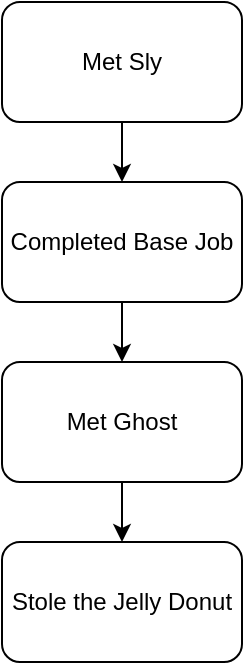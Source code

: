 <mxfile version="20.8.19" type="github">
  <diagram name="Page-1" id="OW0WnlmlemU2NI4hKQ-y">
    <mxGraphModel dx="954" dy="642" grid="1" gridSize="10" guides="1" tooltips="1" connect="1" arrows="1" fold="1" page="1" pageScale="1" pageWidth="850" pageHeight="1100" math="0" shadow="0">
      <root>
        <mxCell id="0" />
        <mxCell id="1" parent="0" />
        <mxCell id="N3PbGnx-wxN7p8F93Ezw-5" style="edgeStyle=orthogonalEdgeStyle;rounded=0;orthogonalLoop=1;jettySize=auto;html=1;exitX=0.5;exitY=1;exitDx=0;exitDy=0;entryX=0.5;entryY=0;entryDx=0;entryDy=0;" edge="1" parent="1" source="N3PbGnx-wxN7p8F93Ezw-1" target="N3PbGnx-wxN7p8F93Ezw-2">
          <mxGeometry relative="1" as="geometry" />
        </mxCell>
        <mxCell id="N3PbGnx-wxN7p8F93Ezw-1" value="Met Sly" style="rounded=1;whiteSpace=wrap;html=1;" vertex="1" parent="1">
          <mxGeometry x="170" y="70" width="120" height="60" as="geometry" />
        </mxCell>
        <mxCell id="N3PbGnx-wxN7p8F93Ezw-6" style="edgeStyle=orthogonalEdgeStyle;rounded=0;orthogonalLoop=1;jettySize=auto;html=1;exitX=0.5;exitY=1;exitDx=0;exitDy=0;entryX=0.5;entryY=0;entryDx=0;entryDy=0;" edge="1" parent="1" source="N3PbGnx-wxN7p8F93Ezw-2" target="N3PbGnx-wxN7p8F93Ezw-3">
          <mxGeometry relative="1" as="geometry" />
        </mxCell>
        <mxCell id="N3PbGnx-wxN7p8F93Ezw-2" value="Completed Base Job" style="rounded=1;whiteSpace=wrap;html=1;" vertex="1" parent="1">
          <mxGeometry x="170" y="160" width="120" height="60" as="geometry" />
        </mxCell>
        <mxCell id="N3PbGnx-wxN7p8F93Ezw-7" style="edgeStyle=orthogonalEdgeStyle;rounded=0;orthogonalLoop=1;jettySize=auto;html=1;exitX=0.5;exitY=1;exitDx=0;exitDy=0;entryX=0.5;entryY=0;entryDx=0;entryDy=0;" edge="1" parent="1" source="N3PbGnx-wxN7p8F93Ezw-3" target="N3PbGnx-wxN7p8F93Ezw-4">
          <mxGeometry relative="1" as="geometry" />
        </mxCell>
        <mxCell id="N3PbGnx-wxN7p8F93Ezw-3" value="Met Ghost" style="rounded=1;whiteSpace=wrap;html=1;" vertex="1" parent="1">
          <mxGeometry x="170" y="250" width="120" height="60" as="geometry" />
        </mxCell>
        <mxCell id="N3PbGnx-wxN7p8F93Ezw-4" value="Stole the Jelly Donut" style="rounded=1;whiteSpace=wrap;html=1;" vertex="1" parent="1">
          <mxGeometry x="170" y="340" width="120" height="60" as="geometry" />
        </mxCell>
      </root>
    </mxGraphModel>
  </diagram>
</mxfile>
